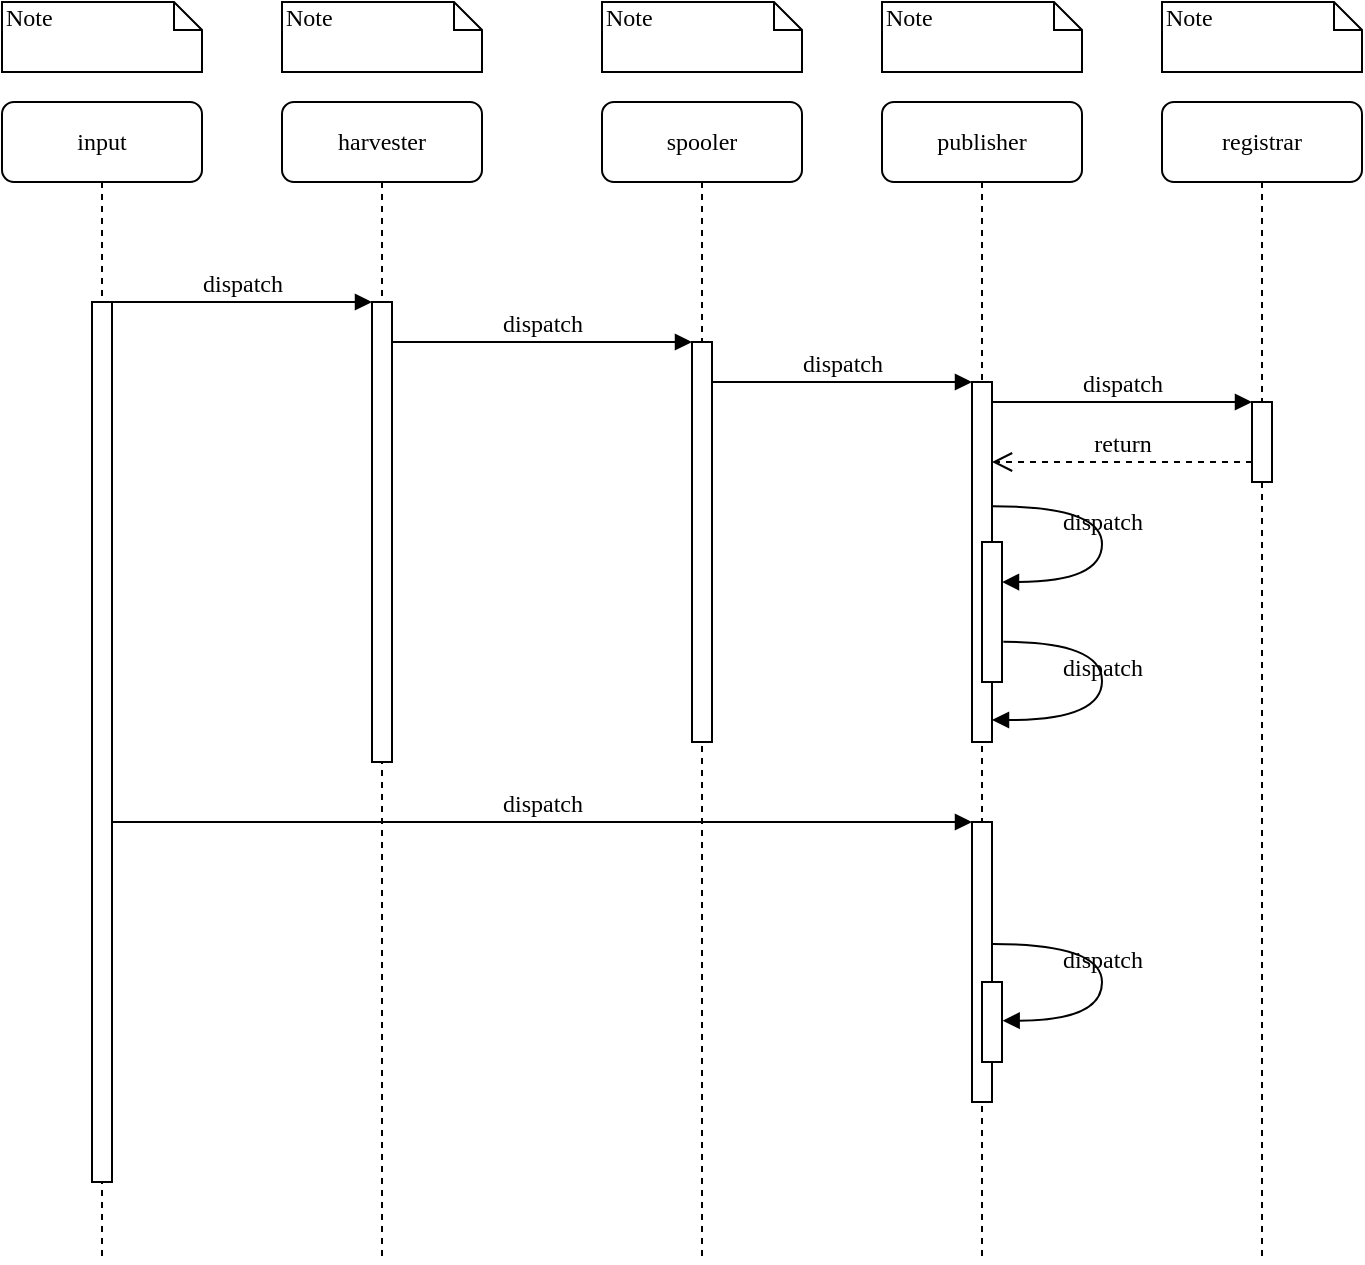 <mxfile version="13.7.9" type="github" pages="2">
  <diagram name="filebeat" id="13e1069c-82ec-6db2-03f1-153e76fe0fe0">
    <mxGraphModel dx="946" dy="614" grid="1" gridSize="10" guides="1" tooltips="1" connect="1" arrows="1" fold="1" page="1" pageScale="1" pageWidth="1100" pageHeight="850" background="#ffffff" math="0" shadow="0">
      <root>
        <mxCell id="0" />
        <mxCell id="1" parent="0" />
        <mxCell id="7baba1c4bc27f4b0-2" value="harvester" style="shape=umlLifeline;perimeter=lifelinePerimeter;whiteSpace=wrap;html=1;container=1;collapsible=0;recursiveResize=0;outlineConnect=0;rounded=1;shadow=0;comic=0;labelBackgroundColor=none;strokeWidth=1;fontFamily=Verdana;fontSize=12;align=center;sketch=0;" parent="1" vertex="1">
          <mxGeometry x="240" y="80" width="100" height="580" as="geometry" />
        </mxCell>
        <mxCell id="7baba1c4bc27f4b0-10" value="" style="html=1;points=[];perimeter=orthogonalPerimeter;rounded=0;shadow=0;comic=0;labelBackgroundColor=none;strokeWidth=1;fontFamily=Verdana;fontSize=12;align=center;sketch=0;" parent="7baba1c4bc27f4b0-2" vertex="1">
          <mxGeometry x="45" y="100" width="10" height="230" as="geometry" />
        </mxCell>
        <mxCell id="7baba1c4bc27f4b0-3" value="spooler" style="shape=umlLifeline;perimeter=lifelinePerimeter;whiteSpace=wrap;html=1;container=1;collapsible=0;recursiveResize=0;outlineConnect=0;rounded=1;shadow=0;comic=0;labelBackgroundColor=none;strokeWidth=1;fontFamily=Verdana;fontSize=12;align=center;sketch=0;" parent="1" vertex="1">
          <mxGeometry x="400" y="80" width="100" height="580" as="geometry" />
        </mxCell>
        <mxCell id="7baba1c4bc27f4b0-13" value="" style="html=1;points=[];perimeter=orthogonalPerimeter;rounded=0;shadow=0;comic=0;labelBackgroundColor=none;strokeWidth=1;fontFamily=Verdana;fontSize=12;align=center;sketch=0;" parent="7baba1c4bc27f4b0-3" vertex="1">
          <mxGeometry x="45" y="120" width="10" height="200" as="geometry" />
        </mxCell>
        <mxCell id="7baba1c4bc27f4b0-4" value="publisher" style="shape=umlLifeline;perimeter=lifelinePerimeter;whiteSpace=wrap;html=1;container=1;collapsible=0;recursiveResize=0;outlineConnect=0;rounded=1;shadow=0;comic=0;labelBackgroundColor=none;strokeWidth=1;fontFamily=Verdana;fontSize=12;align=center;sketch=0;" parent="1" vertex="1">
          <mxGeometry x="540" y="80" width="100" height="580" as="geometry" />
        </mxCell>
        <mxCell id="7baba1c4bc27f4b0-5" value="registrar" style="shape=umlLifeline;perimeter=lifelinePerimeter;whiteSpace=wrap;html=1;container=1;collapsible=0;recursiveResize=0;outlineConnect=0;rounded=1;shadow=0;comic=0;labelBackgroundColor=none;strokeWidth=1;fontFamily=Verdana;fontSize=12;align=center;sketch=0;" parent="1" vertex="1">
          <mxGeometry x="680" y="80" width="100" height="580" as="geometry" />
        </mxCell>
        <mxCell id="7baba1c4bc27f4b0-8" value="input" style="shape=umlLifeline;perimeter=lifelinePerimeter;whiteSpace=wrap;html=1;container=1;collapsible=0;recursiveResize=0;outlineConnect=0;rounded=1;shadow=0;comic=0;labelBackgroundColor=none;strokeWidth=1;fontFamily=Verdana;fontSize=12;align=center;sketch=0;" parent="1" vertex="1">
          <mxGeometry x="100" y="80" width="100" height="580" as="geometry" />
        </mxCell>
        <mxCell id="7baba1c4bc27f4b0-9" value="" style="html=1;points=[];perimeter=orthogonalPerimeter;rounded=0;shadow=0;comic=0;labelBackgroundColor=none;strokeWidth=1;fontFamily=Verdana;fontSize=12;align=center;sketch=0;" parent="7baba1c4bc27f4b0-8" vertex="1">
          <mxGeometry x="45" y="100" width="10" height="440" as="geometry" />
        </mxCell>
        <mxCell id="7baba1c4bc27f4b0-16" value="" style="html=1;points=[];perimeter=orthogonalPerimeter;rounded=0;shadow=0;comic=0;labelBackgroundColor=none;strokeWidth=1;fontFamily=Verdana;fontSize=12;align=center;sketch=0;" parent="1" vertex="1">
          <mxGeometry x="585" y="220" width="10" height="180" as="geometry" />
        </mxCell>
        <mxCell id="7baba1c4bc27f4b0-17" value="dispatch" style="html=1;verticalAlign=bottom;endArrow=block;labelBackgroundColor=none;fontFamily=Verdana;fontSize=12;edgeStyle=elbowEdgeStyle;elbow=vertical;sketch=0;" parent="1" source="7baba1c4bc27f4b0-13" target="7baba1c4bc27f4b0-16" edge="1">
          <mxGeometry relative="1" as="geometry">
            <mxPoint x="510" y="220" as="sourcePoint" />
            <Array as="points">
              <mxPoint x="460" y="220" />
            </Array>
          </mxGeometry>
        </mxCell>
        <mxCell id="7baba1c4bc27f4b0-19" value="" style="html=1;points=[];perimeter=orthogonalPerimeter;rounded=0;shadow=0;comic=0;labelBackgroundColor=none;strokeWidth=1;fontFamily=Verdana;fontSize=12;align=center;sketch=0;" parent="1" vertex="1">
          <mxGeometry x="725" y="230" width="10" height="40" as="geometry" />
        </mxCell>
        <mxCell id="7baba1c4bc27f4b0-20" value="dispatch" style="html=1;verticalAlign=bottom;endArrow=block;entryX=0;entryY=0;labelBackgroundColor=none;fontFamily=Verdana;fontSize=12;edgeStyle=elbowEdgeStyle;elbow=vertical;sketch=0;" parent="1" source="7baba1c4bc27f4b0-16" target="7baba1c4bc27f4b0-19" edge="1">
          <mxGeometry relative="1" as="geometry">
            <mxPoint x="650" y="230" as="sourcePoint" />
          </mxGeometry>
        </mxCell>
        <mxCell id="7baba1c4bc27f4b0-21" value="return" style="html=1;verticalAlign=bottom;endArrow=open;dashed=1;endSize=8;labelBackgroundColor=none;fontFamily=Verdana;fontSize=12;edgeStyle=elbowEdgeStyle;elbow=vertical;sketch=0;" parent="1" source="7baba1c4bc27f4b0-19" target="7baba1c4bc27f4b0-16" edge="1">
          <mxGeometry relative="1" as="geometry">
            <mxPoint x="650" y="306" as="targetPoint" />
            <Array as="points">
              <mxPoint x="670" y="260" />
              <mxPoint x="700" y="260" />
            </Array>
          </mxGeometry>
        </mxCell>
        <mxCell id="7baba1c4bc27f4b0-22" value="" style="html=1;points=[];perimeter=orthogonalPerimeter;rounded=0;shadow=0;comic=0;labelBackgroundColor=none;strokeWidth=1;fontFamily=Verdana;fontSize=12;align=center;sketch=0;" parent="1" vertex="1">
          <mxGeometry x="585" y="440" width="10" height="140" as="geometry" />
        </mxCell>
        <mxCell id="7baba1c4bc27f4b0-23" value="dispatch" style="html=1;verticalAlign=bottom;endArrow=block;entryX=0;entryY=0;labelBackgroundColor=none;fontFamily=Verdana;fontSize=12;sketch=0;" parent="1" source="7baba1c4bc27f4b0-9" target="7baba1c4bc27f4b0-22" edge="1">
          <mxGeometry relative="1" as="geometry">
            <mxPoint x="510" y="420" as="sourcePoint" />
          </mxGeometry>
        </mxCell>
        <mxCell id="7baba1c4bc27f4b0-11" value="dispatch" style="html=1;verticalAlign=bottom;endArrow=block;entryX=0;entryY=0;labelBackgroundColor=none;fontFamily=Verdana;fontSize=12;edgeStyle=elbowEdgeStyle;elbow=vertical;sketch=0;" parent="1" source="7baba1c4bc27f4b0-9" target="7baba1c4bc27f4b0-10" edge="1">
          <mxGeometry relative="1" as="geometry">
            <mxPoint x="220" y="190" as="sourcePoint" />
          </mxGeometry>
        </mxCell>
        <mxCell id="7baba1c4bc27f4b0-14" value="dispatch" style="html=1;verticalAlign=bottom;endArrow=block;entryX=0;entryY=0;labelBackgroundColor=none;fontFamily=Verdana;fontSize=12;edgeStyle=elbowEdgeStyle;elbow=vertical;sketch=0;" parent="1" source="7baba1c4bc27f4b0-10" target="7baba1c4bc27f4b0-13" edge="1">
          <mxGeometry relative="1" as="geometry">
            <mxPoint x="370" y="200" as="sourcePoint" />
          </mxGeometry>
        </mxCell>
        <mxCell id="7baba1c4bc27f4b0-34" value="" style="html=1;points=[];perimeter=orthogonalPerimeter;rounded=0;shadow=0;comic=0;labelBackgroundColor=none;strokeWidth=1;fontFamily=Verdana;fontSize=12;align=center;sketch=0;" parent="1" vertex="1">
          <mxGeometry x="590" y="300" width="10" height="70" as="geometry" />
        </mxCell>
        <mxCell id="7baba1c4bc27f4b0-35" value="dispatch" style="html=1;verticalAlign=bottom;endArrow=block;labelBackgroundColor=none;fontFamily=Verdana;fontSize=12;elbow=vertical;edgeStyle=orthogonalEdgeStyle;curved=1;entryX=1;entryY=0.286;entryPerimeter=0;exitX=1.038;exitY=0.345;exitPerimeter=0;sketch=0;" parent="1" source="7baba1c4bc27f4b0-16" target="7baba1c4bc27f4b0-34" edge="1">
          <mxGeometry relative="1" as="geometry">
            <mxPoint x="465" y="230" as="sourcePoint" />
            <mxPoint x="595" y="230" as="targetPoint" />
            <Array as="points">
              <mxPoint x="650" y="282" />
              <mxPoint x="650" y="320" />
            </Array>
          </mxGeometry>
        </mxCell>
        <mxCell id="7baba1c4bc27f4b0-36" value="dispatch" style="html=1;verticalAlign=bottom;endArrow=block;labelBackgroundColor=none;fontFamily=Verdana;fontSize=12;elbow=vertical;edgeStyle=orthogonalEdgeStyle;curved=1;exitX=1.066;exitY=0.713;exitPerimeter=0;sketch=0;" parent="1" source="7baba1c4bc27f4b0-34" edge="1">
          <mxGeometry relative="1" as="geometry">
            <mxPoint x="610.333" y="350" as="sourcePoint" />
            <mxPoint x="595" y="389" as="targetPoint" />
            <Array as="points">
              <mxPoint x="650" y="350" />
              <mxPoint x="650" y="389" />
            </Array>
          </mxGeometry>
        </mxCell>
        <mxCell id="7baba1c4bc27f4b0-37" value="" style="html=1;points=[];perimeter=orthogonalPerimeter;rounded=0;shadow=0;comic=0;labelBackgroundColor=none;strokeWidth=1;fontFamily=Verdana;fontSize=12;align=center;sketch=0;" parent="1" vertex="1">
          <mxGeometry x="590" y="520" width="10" height="40" as="geometry" />
        </mxCell>
        <mxCell id="7baba1c4bc27f4b0-39" value="dispatch" style="html=1;verticalAlign=bottom;endArrow=block;labelBackgroundColor=none;fontFamily=Verdana;fontSize=12;elbow=vertical;edgeStyle=orthogonalEdgeStyle;curved=1;entryX=1;entryY=0.286;entryPerimeter=0;exitX=1.038;exitY=0.345;exitPerimeter=0;sketch=0;" parent="1" edge="1">
          <mxGeometry relative="1" as="geometry">
            <mxPoint x="595.333" y="501" as="sourcePoint" />
            <mxPoint x="600.333" y="539.333" as="targetPoint" />
            <Array as="points">
              <mxPoint x="650" y="501" />
              <mxPoint x="650" y="539" />
            </Array>
          </mxGeometry>
        </mxCell>
        <mxCell id="7baba1c4bc27f4b0-40" value="Note" style="shape=note;whiteSpace=wrap;html=1;size=14;verticalAlign=top;align=left;spacingTop=-6;rounded=0;shadow=0;comic=0;labelBackgroundColor=none;strokeWidth=1;fontFamily=Verdana;fontSize=12;sketch=0;" parent="1" vertex="1">
          <mxGeometry x="100" y="30" width="100" height="35" as="geometry" />
        </mxCell>
        <mxCell id="7baba1c4bc27f4b0-41" value="Note" style="shape=note;whiteSpace=wrap;html=1;size=14;verticalAlign=top;align=left;spacingTop=-6;rounded=0;shadow=0;comic=0;labelBackgroundColor=none;strokeWidth=1;fontFamily=Verdana;fontSize=12;sketch=0;" parent="1" vertex="1">
          <mxGeometry x="240" y="30" width="100" height="35" as="geometry" />
        </mxCell>
        <mxCell id="7baba1c4bc27f4b0-42" value="Note" style="shape=note;whiteSpace=wrap;html=1;size=14;verticalAlign=top;align=left;spacingTop=-6;rounded=0;shadow=0;comic=0;labelBackgroundColor=none;strokeWidth=1;fontFamily=Verdana;fontSize=12;sketch=0;" parent="1" vertex="1">
          <mxGeometry x="400" y="30" width="100" height="35" as="geometry" />
        </mxCell>
        <mxCell id="7baba1c4bc27f4b0-43" value="Note" style="shape=note;whiteSpace=wrap;html=1;size=14;verticalAlign=top;align=left;spacingTop=-6;rounded=0;shadow=0;comic=0;labelBackgroundColor=none;strokeWidth=1;fontFamily=Verdana;fontSize=12;sketch=0;" parent="1" vertex="1">
          <mxGeometry x="540" y="30" width="100" height="35" as="geometry" />
        </mxCell>
        <mxCell id="7baba1c4bc27f4b0-44" value="Note" style="shape=note;whiteSpace=wrap;html=1;size=14;verticalAlign=top;align=left;spacingTop=-6;rounded=0;shadow=0;comic=0;labelBackgroundColor=none;strokeWidth=1;fontFamily=Verdana;fontSize=12;sketch=0;" parent="1" vertex="1">
          <mxGeometry x="680" y="30" width="100" height="35" as="geometry" />
        </mxCell>
      </root>
    </mxGraphModel>
  </diagram>
  <diagram id="OqPC1mZnxP8A2V_HSkP9" name="Filebeat">
    <mxGraphModel dx="1426" dy="794" grid="1" gridSize="10" guides="1" tooltips="1" connect="1" arrows="1" fold="1" page="1" pageScale="1" pageWidth="827" pageHeight="1169" math="0" shadow="0">
      <root>
        <mxCell id="KDCW7gxfGJgQDu6DawI3-0" />
        <mxCell id="KDCW7gxfGJgQDu6DawI3-1" parent="KDCW7gxfGJgQDu6DawI3-0" />
        <mxCell id="KDCW7gxfGJgQDu6DawI3-2" value="" style="whiteSpace=wrap;html=1;aspect=fixed;sketch=0;" vertex="1" parent="KDCW7gxfGJgQDu6DawI3-1">
          <mxGeometry x="40" y="40" width="560" height="560" as="geometry" />
        </mxCell>
        <mxCell id="KDCW7gxfGJgQDu6DawI3-5" value="" style="whiteSpace=wrap;html=1;dashed=1;strokeWidth=2;strokeColor=#007FFF;sketch=0;" vertex="1" parent="KDCW7gxfGJgQDu6DawI3-1">
          <mxGeometry x="380" y="90" width="160" height="470" as="geometry" />
        </mxCell>
        <mxCell id="KDCW7gxfGJgQDu6DawI3-7" value="Spooler" style="text;html=1;strokeColor=none;fillColor=none;align=center;verticalAlign=middle;whiteSpace=wrap;rounded=0;dashed=1;sketch=0;" vertex="1" parent="KDCW7gxfGJgQDu6DawI3-1">
          <mxGeometry x="440" y="100" width="40" height="20" as="geometry" />
        </mxCell>
        <mxCell id="KDCW7gxfGJgQDu6DawI3-13" value="" style="group;noLabel=1;fontColor=none;sketch=0;" vertex="1" connectable="0" parent="KDCW7gxfGJgQDu6DawI3-1">
          <mxGeometry x="190" y="170" width="100" height="230" as="geometry" />
        </mxCell>
        <mxCell id="KDCW7gxfGJgQDu6DawI3-9" value="" style="group;sketch=0;" vertex="1" connectable="0" parent="KDCW7gxfGJgQDu6DawI3-13">
          <mxGeometry width="100" height="100" as="geometry" />
        </mxCell>
        <mxCell id="KDCW7gxfGJgQDu6DawI3-3" value="" style="shape=note;whiteSpace=wrap;html=1;backgroundOutline=1;darkOpacity=0.05;sketch=0;" vertex="1" parent="KDCW7gxfGJgQDu6DawI3-9">
          <mxGeometry x="20" width="80" height="100" as="geometry" />
        </mxCell>
        <mxCell id="KDCW7gxfGJgQDu6DawI3-8" value="system.log" style="text;html=1;align=center;verticalAlign=middle;whiteSpace=wrap;rounded=1;fillColor=#808080;sketch=0;" vertex="1" parent="KDCW7gxfGJgQDu6DawI3-9">
          <mxGeometry y="70" width="60" height="20" as="geometry" />
        </mxCell>
        <mxCell id="KDCW7gxfGJgQDu6DawI3-10" value="" style="group;sketch=0;" vertex="1" connectable="0" parent="KDCW7gxfGJgQDu6DawI3-13">
          <mxGeometry y="130" width="100" height="100" as="geometry" />
        </mxCell>
        <mxCell id="KDCW7gxfGJgQDu6DawI3-11" value="" style="shape=note;whiteSpace=wrap;html=1;backgroundOutline=1;darkOpacity=0.05;sketch=0;" vertex="1" parent="KDCW7gxfGJgQDu6DawI3-10">
          <mxGeometry x="20" width="80" height="100" as="geometry" />
        </mxCell>
        <mxCell id="KDCW7gxfGJgQDu6DawI3-12" value="wifi.log" style="text;html=1;align=center;verticalAlign=middle;whiteSpace=wrap;rounded=1;fillColor=#808080;sketch=0;" vertex="1" parent="KDCW7gxfGJgQDu6DawI3-10">
          <mxGeometry y="70" width="60" height="20" as="geometry" />
        </mxCell>
        <mxCell id="KDCW7gxfGJgQDu6DawI3-16" style="edgeStyle=orthogonalEdgeStyle;rounded=0;orthogonalLoop=1;jettySize=auto;html=1;exitX=0.5;exitY=1;exitDx=0;exitDy=0;fontColor=none;entryX=0;entryY=0.5;entryDx=0;entryDy=0;entryPerimeter=0;sketch=0;" edge="1" parent="KDCW7gxfGJgQDu6DawI3-1" source="KDCW7gxfGJgQDu6DawI3-14" target="KDCW7gxfGJgQDu6DawI3-3">
          <mxGeometry relative="1" as="geometry">
            <Array as="points">
              <mxPoint x="140" y="220" />
            </Array>
          </mxGeometry>
        </mxCell>
        <mxCell id="KDCW7gxfGJgQDu6DawI3-14" value="&lt;p style=&quot;margin: 4px 0px 0px&quot;&gt;&lt;b&gt;&amp;nbsp; Input1:&lt;/b&gt;&lt;/p&gt;&lt;hr size=&quot;1&quot;&gt;&lt;div style=&quot;height: 2px&quot;&gt;&amp;nbsp; /var/log/*.log&lt;/div&gt;" style="verticalAlign=top;align=left;overflow=fill;fontSize=12;fontFamily=Helvetica;html=1;rounded=0;sketch=0;strokeWidth=2;fillColor=none;" vertex="1" parent="KDCW7gxfGJgQDu6DawI3-1">
          <mxGeometry x="70" y="70" width="140" height="60" as="geometry" />
        </mxCell>
        <mxCell id="KDCW7gxfGJgQDu6DawI3-15" value="" style="endArrow=classic;html=1;fontColor=none;exitX=0.5;exitY=1;exitDx=0;exitDy=0;sketch=0;" edge="1" parent="KDCW7gxfGJgQDu6DawI3-1" source="KDCW7gxfGJgQDu6DawI3-14">
          <mxGeometry width="50" height="50" relative="1" as="geometry">
            <mxPoint x="630" y="450" as="sourcePoint" />
            <mxPoint x="211" y="360" as="targetPoint" />
            <Array as="points">
              <mxPoint x="140" y="360" />
            </Array>
          </mxGeometry>
        </mxCell>
        <mxCell id="KDCW7gxfGJgQDu6DawI3-19" value="" style="shape=flexArrow;endArrow=classic;html=1;fontColor=none;entryX=0.589;entryY=0.329;entryDx=0;entryDy=0;entryPerimeter=0;" edge="1" parent="KDCW7gxfGJgQDu6DawI3-1" target="KDCW7gxfGJgQDu6DawI3-2">
          <mxGeometry width="50" height="50" relative="1" as="geometry">
            <mxPoint x="289" y="224" as="sourcePoint" />
            <mxPoint x="358" y="224" as="targetPoint" />
          </mxGeometry>
        </mxCell>
        <mxCell id="KDCW7gxfGJgQDu6DawI3-22" value="harvester" style="edgeLabel;html=1;align=center;verticalAlign=middle;resizable=0;points=[];fontColor=none;" vertex="1" connectable="0" parent="KDCW7gxfGJgQDu6DawI3-19">
          <mxGeometry x="-0.275" y="1" relative="1" as="geometry">
            <mxPoint as="offset" />
          </mxGeometry>
        </mxCell>
        <mxCell id="KDCW7gxfGJgQDu6DawI3-21" value="Filebeat" style="text;html=1;strokeColor=none;fillColor=none;align=center;verticalAlign=middle;whiteSpace=wrap;rounded=0;sketch=0;fontColor=none;" vertex="1" parent="KDCW7gxfGJgQDu6DawI3-1">
          <mxGeometry x="280" y="565" width="40" height="20" as="geometry" />
        </mxCell>
      </root>
    </mxGraphModel>
  </diagram>
</mxfile>
